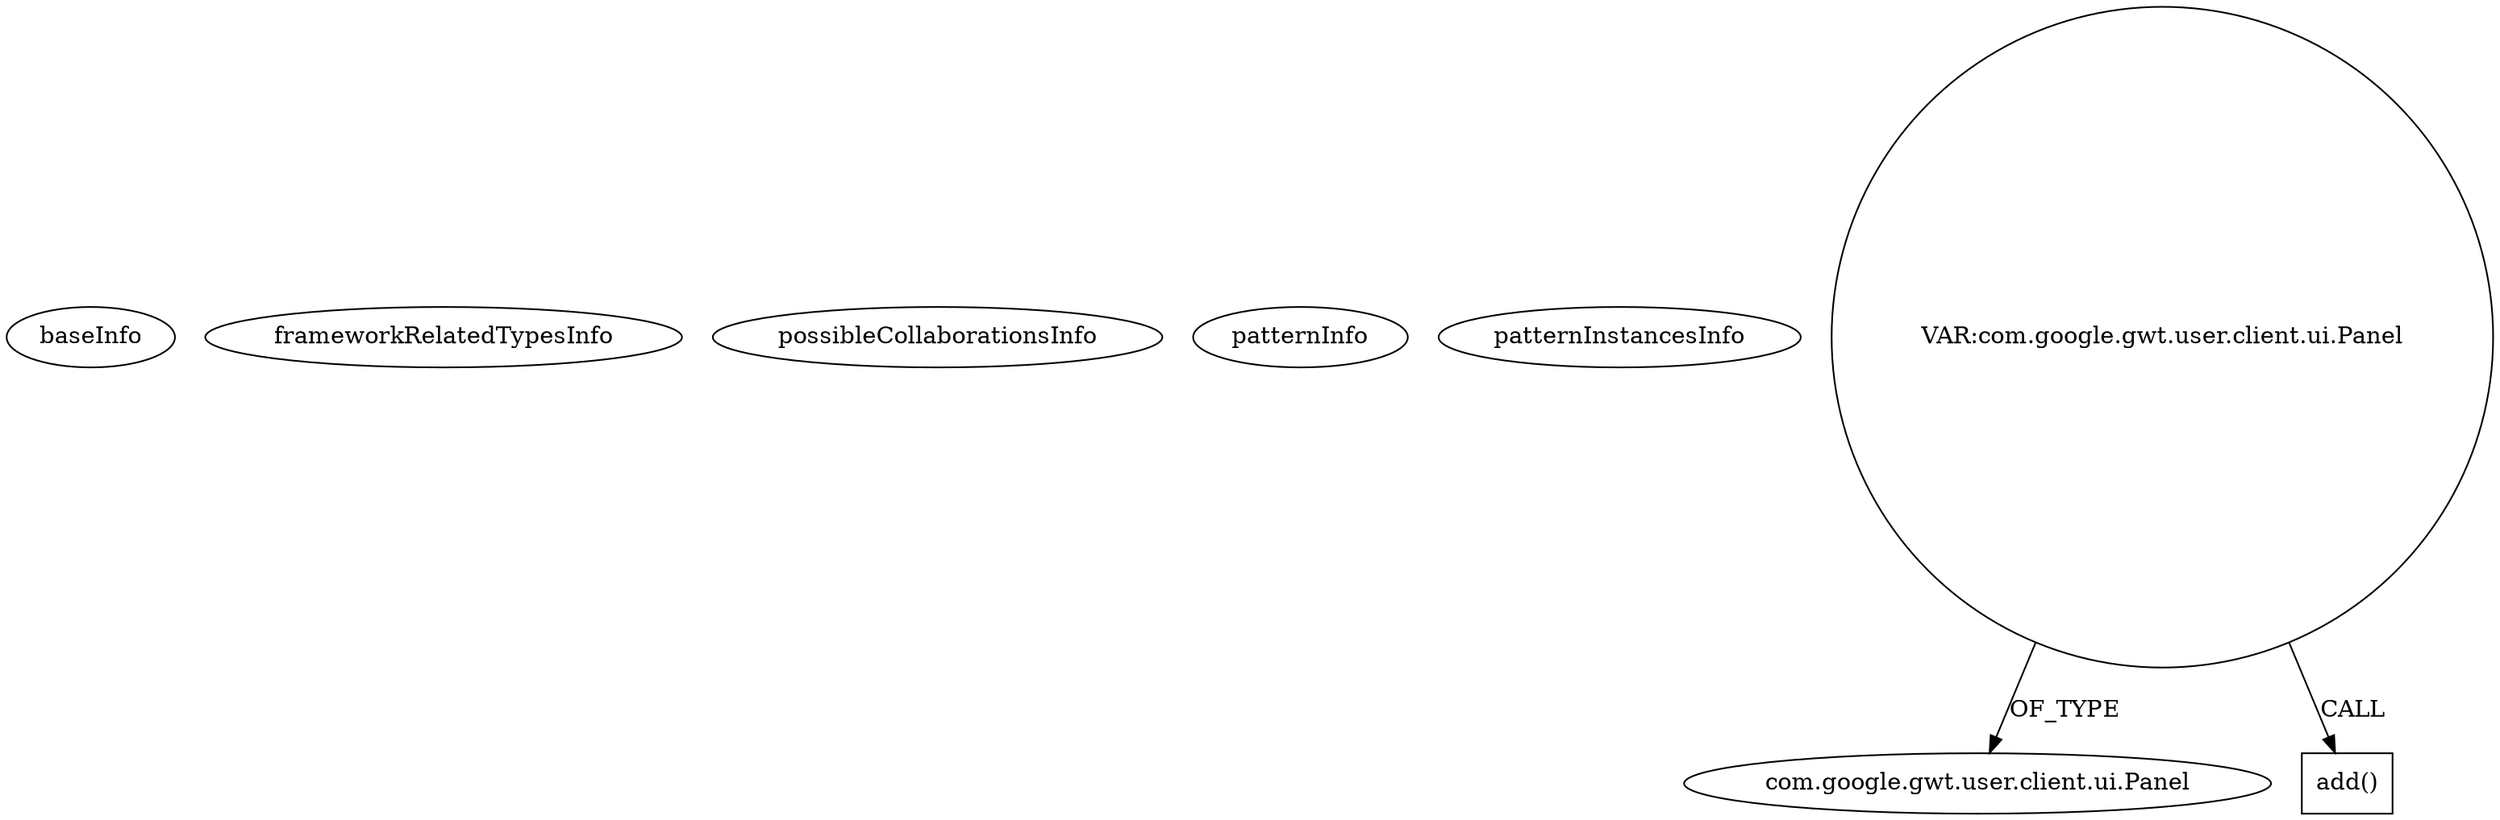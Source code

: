digraph {
baseInfo[graphId=359,category="pattern",isAnonymous=false,possibleRelation=false]
frameworkRelatedTypesInfo[]
possibleCollaborationsInfo[]
patternInfo[frequency=8.0,patternRootClient=null]
patternInstancesInfo[0="jaxzin-gwt-common-widgets~/jaxzin-gwt-common-widgets/gwt-common-widgets-master/src/com/jaxzin/gwt/ui/client/autocompletion/AutoCompletionResultPanel.java~AutoCompletionResultPanel~3130",1="hmiguellima-ugat~/hmiguellima-ugat/ugat-master/src/org/ucp/gwt/widgets/PaginationPanel.java~PaginationPanel~2952",2="CarlRazmus-WebStore~/CarlRazmus-WebStore/WebStore-master/src/tddd24/project/widgets/ShoppingCartWidget.java~ShoppingCartWidget~75",3="nakaken0629-mezamashimailgwt~/nakaken0629-mezamashimailgwt/mezamashimailgwt-master/mezamashimailgwt/src/com/appspot/mezamashimailgwt/client/Mezamashimailgwt.java~void onClick(com.google.gwt.event.dom.client.ClickEvent)~4118",4="akjava-GWT-Hangouts~/akjava-GWT-Hangouts/GWT-Hangouts-master/apps/hangout-test/src/com/akjava/gwt/hangout/test2/client/AudioTest.java~AudioTest~538",5="woox-serverapp~/woox-serverapp/serverapp-master/src/wooxes/net/client/Serverapp.java~Serverapp~4647",6="nbuesing-gwtMockitoExample~/nbuesing-gwtMockitoExample/gwtMockitoExample-master/src/com/objectpartners/buesing/sample/client/SampleApplication.java~SampleApplication~4121",7="nakaken0629-mezamashimailgwt~/nakaken0629-mezamashimailgwt/mezamashimailgwt-master/mezamashimailgwt/src/com/appspot/mezamashimailgwt/client/Mezamashimailgwt.java~void onModuleLoad()~4117"]
18[label="com.google.gwt.user.client.ui.Panel",vertexType="FRAMEWORK_CLASS_TYPE",isFrameworkType=false]
16[label="VAR:com.google.gwt.user.client.ui.Panel",vertexType="VARIABLE_EXPRESION",isFrameworkType=false,shape=circle]
45[label="add()",vertexType="INSIDE_CALL",isFrameworkType=false,shape=box]
16->45[label="CALL"]
16->18[label="OF_TYPE"]
}
